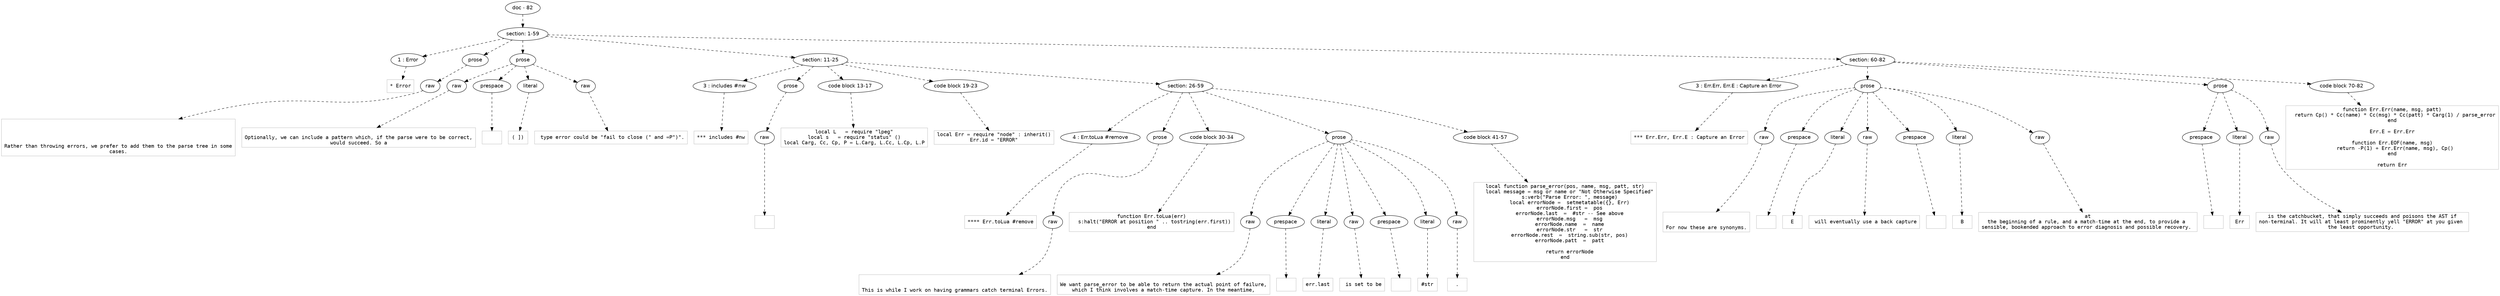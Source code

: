 digraph hierarchy {

node [fontname=Helvetica]
edge [style=dashed]

doc_0 [label="doc - 82"]


doc_0 -> { section_1}
{rank=same; section_1}

section_1 [label="section: 1-59"]


section_1 -> { header_2 prose_3 prose_4 section_5 section_6}
{rank=same; header_2 prose_3 prose_4 section_5 section_6}

header_2 [label="1 : Error"]

prose_3 [label="prose"]

prose_4 [label="prose"]

section_5 [label="section: 11-25"]

section_6 [label="section: 60-82"]


header_2 -> leaf_7
leaf_7  [color=Gray,shape=rectangle,fontname=Inconsolata,label="* Error"]
prose_3 -> { raw_8}
{rank=same; raw_8}

raw_8 [label="raw"]


raw_8 -> leaf_9
leaf_9  [color=Gray,shape=rectangle,fontname=Inconsolata,label="



Rather than throwing errors, we prefer to add them to the parse tree in some
cases.
"]
prose_4 -> { raw_10 prespace_11 literal_12 raw_13}
{rank=same; raw_10 prespace_11 literal_12 raw_13}

raw_10 [label="raw"]

prespace_11 [label="prespace"]

literal_12 [label="literal"]

raw_13 [label="raw"]


raw_10 -> leaf_14
leaf_14  [color=Gray,shape=rectangle,fontname=Inconsolata,label="
Optionally, we can include a pattern which, if the parse were to be correct,
would succeed. So a"]
prespace_11 -> leaf_15
leaf_15  [color=Gray,shape=rectangle,fontname=Inconsolata,label=" "]
literal_12 -> leaf_16
leaf_16  [color=Gray,shape=rectangle,fontname=Inconsolata,label="( ])"]
raw_13 -> leaf_17
leaf_17  [color=Gray,shape=rectangle,fontname=Inconsolata,label=" type error could be \"fail to close (\" and =P\")\".
"]
section_5 -> { header_18 prose_19 codeblock_20 codeblock_21 section_22}
{rank=same; header_18 prose_19 codeblock_20 codeblock_21 section_22}

header_18 [label="3 : includes #nw"]

prose_19 [label="prose"]

codeblock_20 [label="code block 13-17"]

codeblock_21 [label="code block 19-23"]

section_22 [label="section: 26-59"]


header_18 -> leaf_23
leaf_23  [color=Gray,shape=rectangle,fontname=Inconsolata,label="*** includes #nw"]
prose_19 -> { raw_24}
{rank=same; raw_24}

raw_24 [label="raw"]


raw_24 -> leaf_25
leaf_25  [color=Gray,shape=rectangle,fontname=Inconsolata,label="
"]
codeblock_20 -> leaf_26
leaf_26  [color=Gray,shape=rectangle,fontname=Inconsolata,label="local L   = require \"lpeg\"
local s   = require \"status\" ()
local Carg, Cc, Cp, P = L.Carg, L.Cc, L.Cp, L.P"]
codeblock_21 -> leaf_27
leaf_27  [color=Gray,shape=rectangle,fontname=Inconsolata,label="local Err = require \"node\" : inherit()
Err.id = \"ERROR\"
"]
section_22 -> { header_28 prose_29 codeblock_30 prose_31 codeblock_32}
{rank=same; header_28 prose_29 codeblock_30 prose_31 codeblock_32}

header_28 [label="4 : Err.toLua #remove"]

prose_29 [label="prose"]

codeblock_30 [label="code block 30-34"]

prose_31 [label="prose"]

codeblock_32 [label="code block 41-57"]


header_28 -> leaf_33
leaf_33  [color=Gray,shape=rectangle,fontname=Inconsolata,label="**** Err.toLua #remove"]
prose_29 -> { raw_34}
{rank=same; raw_34}

raw_34 [label="raw"]


raw_34 -> leaf_35
leaf_35  [color=Gray,shape=rectangle,fontname=Inconsolata,label="

This is while I work on having grammars catch terminal Errors.
"]
codeblock_30 -> leaf_36
leaf_36  [color=Gray,shape=rectangle,fontname=Inconsolata,label="function Err.toLua(err)
  s:halt(\"ERROR at position \" .. tostring(err.first))
end"]
prose_31 -> { raw_37 prespace_38 literal_39 raw_40 prespace_41 literal_42 raw_43}
{rank=same; raw_37 prespace_38 literal_39 raw_40 prespace_41 literal_42 raw_43}

raw_37 [label="raw"]

prespace_38 [label="prespace"]

literal_39 [label="literal"]

raw_40 [label="raw"]

prespace_41 [label="prespace"]

literal_42 [label="literal"]

raw_43 [label="raw"]


raw_37 -> leaf_44
leaf_44  [color=Gray,shape=rectangle,fontname=Inconsolata,label="
We want parse_error to be able to return the actual point of failure,
which I think involves a match-time capture. In the meantime,"]
prespace_38 -> leaf_45
leaf_45  [color=Gray,shape=rectangle,fontname=Inconsolata,label=""]
literal_39 -> leaf_46
leaf_46  [color=Gray,shape=rectangle,fontname=Inconsolata,label="err.last"]
raw_40 -> leaf_47
leaf_47  [color=Gray,shape=rectangle,fontname=Inconsolata,label=" is set to be"]
prespace_41 -> leaf_48
leaf_48  [color=Gray,shape=rectangle,fontname=Inconsolata,label=" "]
literal_42 -> leaf_49
leaf_49  [color=Gray,shape=rectangle,fontname=Inconsolata,label="#str"]
raw_43 -> leaf_50
leaf_50  [color=Gray,shape=rectangle,fontname=Inconsolata,label=".
"]
codeblock_32 -> leaf_51
leaf_51  [color=Gray,shape=rectangle,fontname=Inconsolata,label="local function parse_error(pos, name, msg, patt, str)
   local message = msg or name or \"Not Otherwise Specified\"
   s:verb(\"Parse Error: \", message)
   local errorNode =  setmetatable({}, Err)
   errorNode.first =  pos
   errorNode.last  =  #str -- See above
   errorNode.msg   =  msg
   errorNode.name  =  name
   errorNode.str   =  str
   errorNode.rest  =  string.sub(str, pos)
   errorNode.patt  =  patt

   return errorNode
end
"]
section_6 -> { header_52 prose_53 prose_54 codeblock_55}
{rank=same; header_52 prose_53 prose_54 codeblock_55}

header_52 [label="3 : Err.Err, Err.E : Capture an Error"]

prose_53 [label="prose"]

prose_54 [label="prose"]

codeblock_55 [label="code block 70-82"]


header_52 -> leaf_56
leaf_56  [color=Gray,shape=rectangle,fontname=Inconsolata,label="*** Err.Err, Err.E : Capture an Error"]
prose_53 -> { raw_57 prespace_58 literal_59 raw_60 prespace_61 literal_62 raw_63}
{rank=same; raw_57 prespace_58 literal_59 raw_60 prespace_61 literal_62 raw_63}

raw_57 [label="raw"]

prespace_58 [label="prespace"]

literal_59 [label="literal"]

raw_60 [label="raw"]

prespace_61 [label="prespace"]

literal_62 [label="literal"]

raw_63 [label="raw"]


raw_57 -> leaf_64
leaf_64  [color=Gray,shape=rectangle,fontname=Inconsolata,label="

For now these are synonyms."]
prespace_58 -> leaf_65
leaf_65  [color=Gray,shape=rectangle,fontname=Inconsolata,label=" "]
literal_59 -> leaf_66
leaf_66  [color=Gray,shape=rectangle,fontname=Inconsolata,label="E"]
raw_60 -> leaf_67
leaf_67  [color=Gray,shape=rectangle,fontname=Inconsolata,label=" will eventually use a back capture"]
prespace_61 -> leaf_68
leaf_68  [color=Gray,shape=rectangle,fontname=Inconsolata,label=" "]
literal_62 -> leaf_69
leaf_69  [color=Gray,shape=rectangle,fontname=Inconsolata,label="B"]
raw_63 -> leaf_70
leaf_70  [color=Gray,shape=rectangle,fontname=Inconsolata,label=" at 
the beginning of a rule, and a match-time at the end, to provide a 
sensible, bookended approach to error diagnosis and possible recovery. 
"]
prose_54 -> { prespace_71 literal_72 raw_73}
{rank=same; prespace_71 literal_72 raw_73}

prespace_71 [label="prespace"]

literal_72 [label="literal"]

raw_73 [label="raw"]


prespace_71 -> leaf_74
leaf_74  [color=Gray,shape=rectangle,fontname=Inconsolata,label=""]
literal_72 -> leaf_75
leaf_75  [color=Gray,shape=rectangle,fontname=Inconsolata,label="Err"]
raw_73 -> leaf_76
leaf_76  [color=Gray,shape=rectangle,fontname=Inconsolata,label=" is the catchbucket, that simply succeeds and poisons the AST if 
non-terminal. It will at least prominently yell \"ERROR\" at you given 
the least opportunity. 
"]
codeblock_55 -> leaf_77
leaf_77  [color=Gray,shape=rectangle,fontname=Inconsolata,label="function Err.Err(name, msg, patt)
  return Cp() * Cc(name) * Cc(msg) * Cc(patt) * Carg(1) / parse_error
end

Err.E = Err.Err

function Err.EOF(name, msg)
  return -P(1) + Err.Err(name, msg), Cp()
end

return Err"]

}
